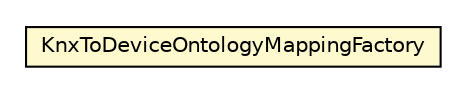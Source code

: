 #!/usr/local/bin/dot
#
# Class diagram 
# Generated by UMLGraph version R5_6-24-gf6e263 (http://www.umlgraph.org/)
#

digraph G {
	edge [fontname="Helvetica",fontsize=10,labelfontname="Helvetica",labelfontsize=10];
	node [fontname="Helvetica",fontsize=10,shape=plaintext];
	nodesep=0.25;
	ranksep=0.5;
	// org.universAAL.lddi.knx.exporter.KnxToDeviceOntologyMappingFactory
	c5196738 [label=<<table title="org.universAAL.lddi.knx.exporter.KnxToDeviceOntologyMappingFactory" border="0" cellborder="1" cellspacing="0" cellpadding="2" port="p" bgcolor="lemonChiffon" href="./KnxToDeviceOntologyMappingFactory.html">
		<tr><td><table border="0" cellspacing="0" cellpadding="1">
<tr><td align="center" balign="center"> KnxToDeviceOntologyMappingFactory </td></tr>
		</table></td></tr>
		</table>>, URL="./KnxToDeviceOntologyMappingFactory.html", fontname="Helvetica", fontcolor="black", fontsize=10.0];
}

